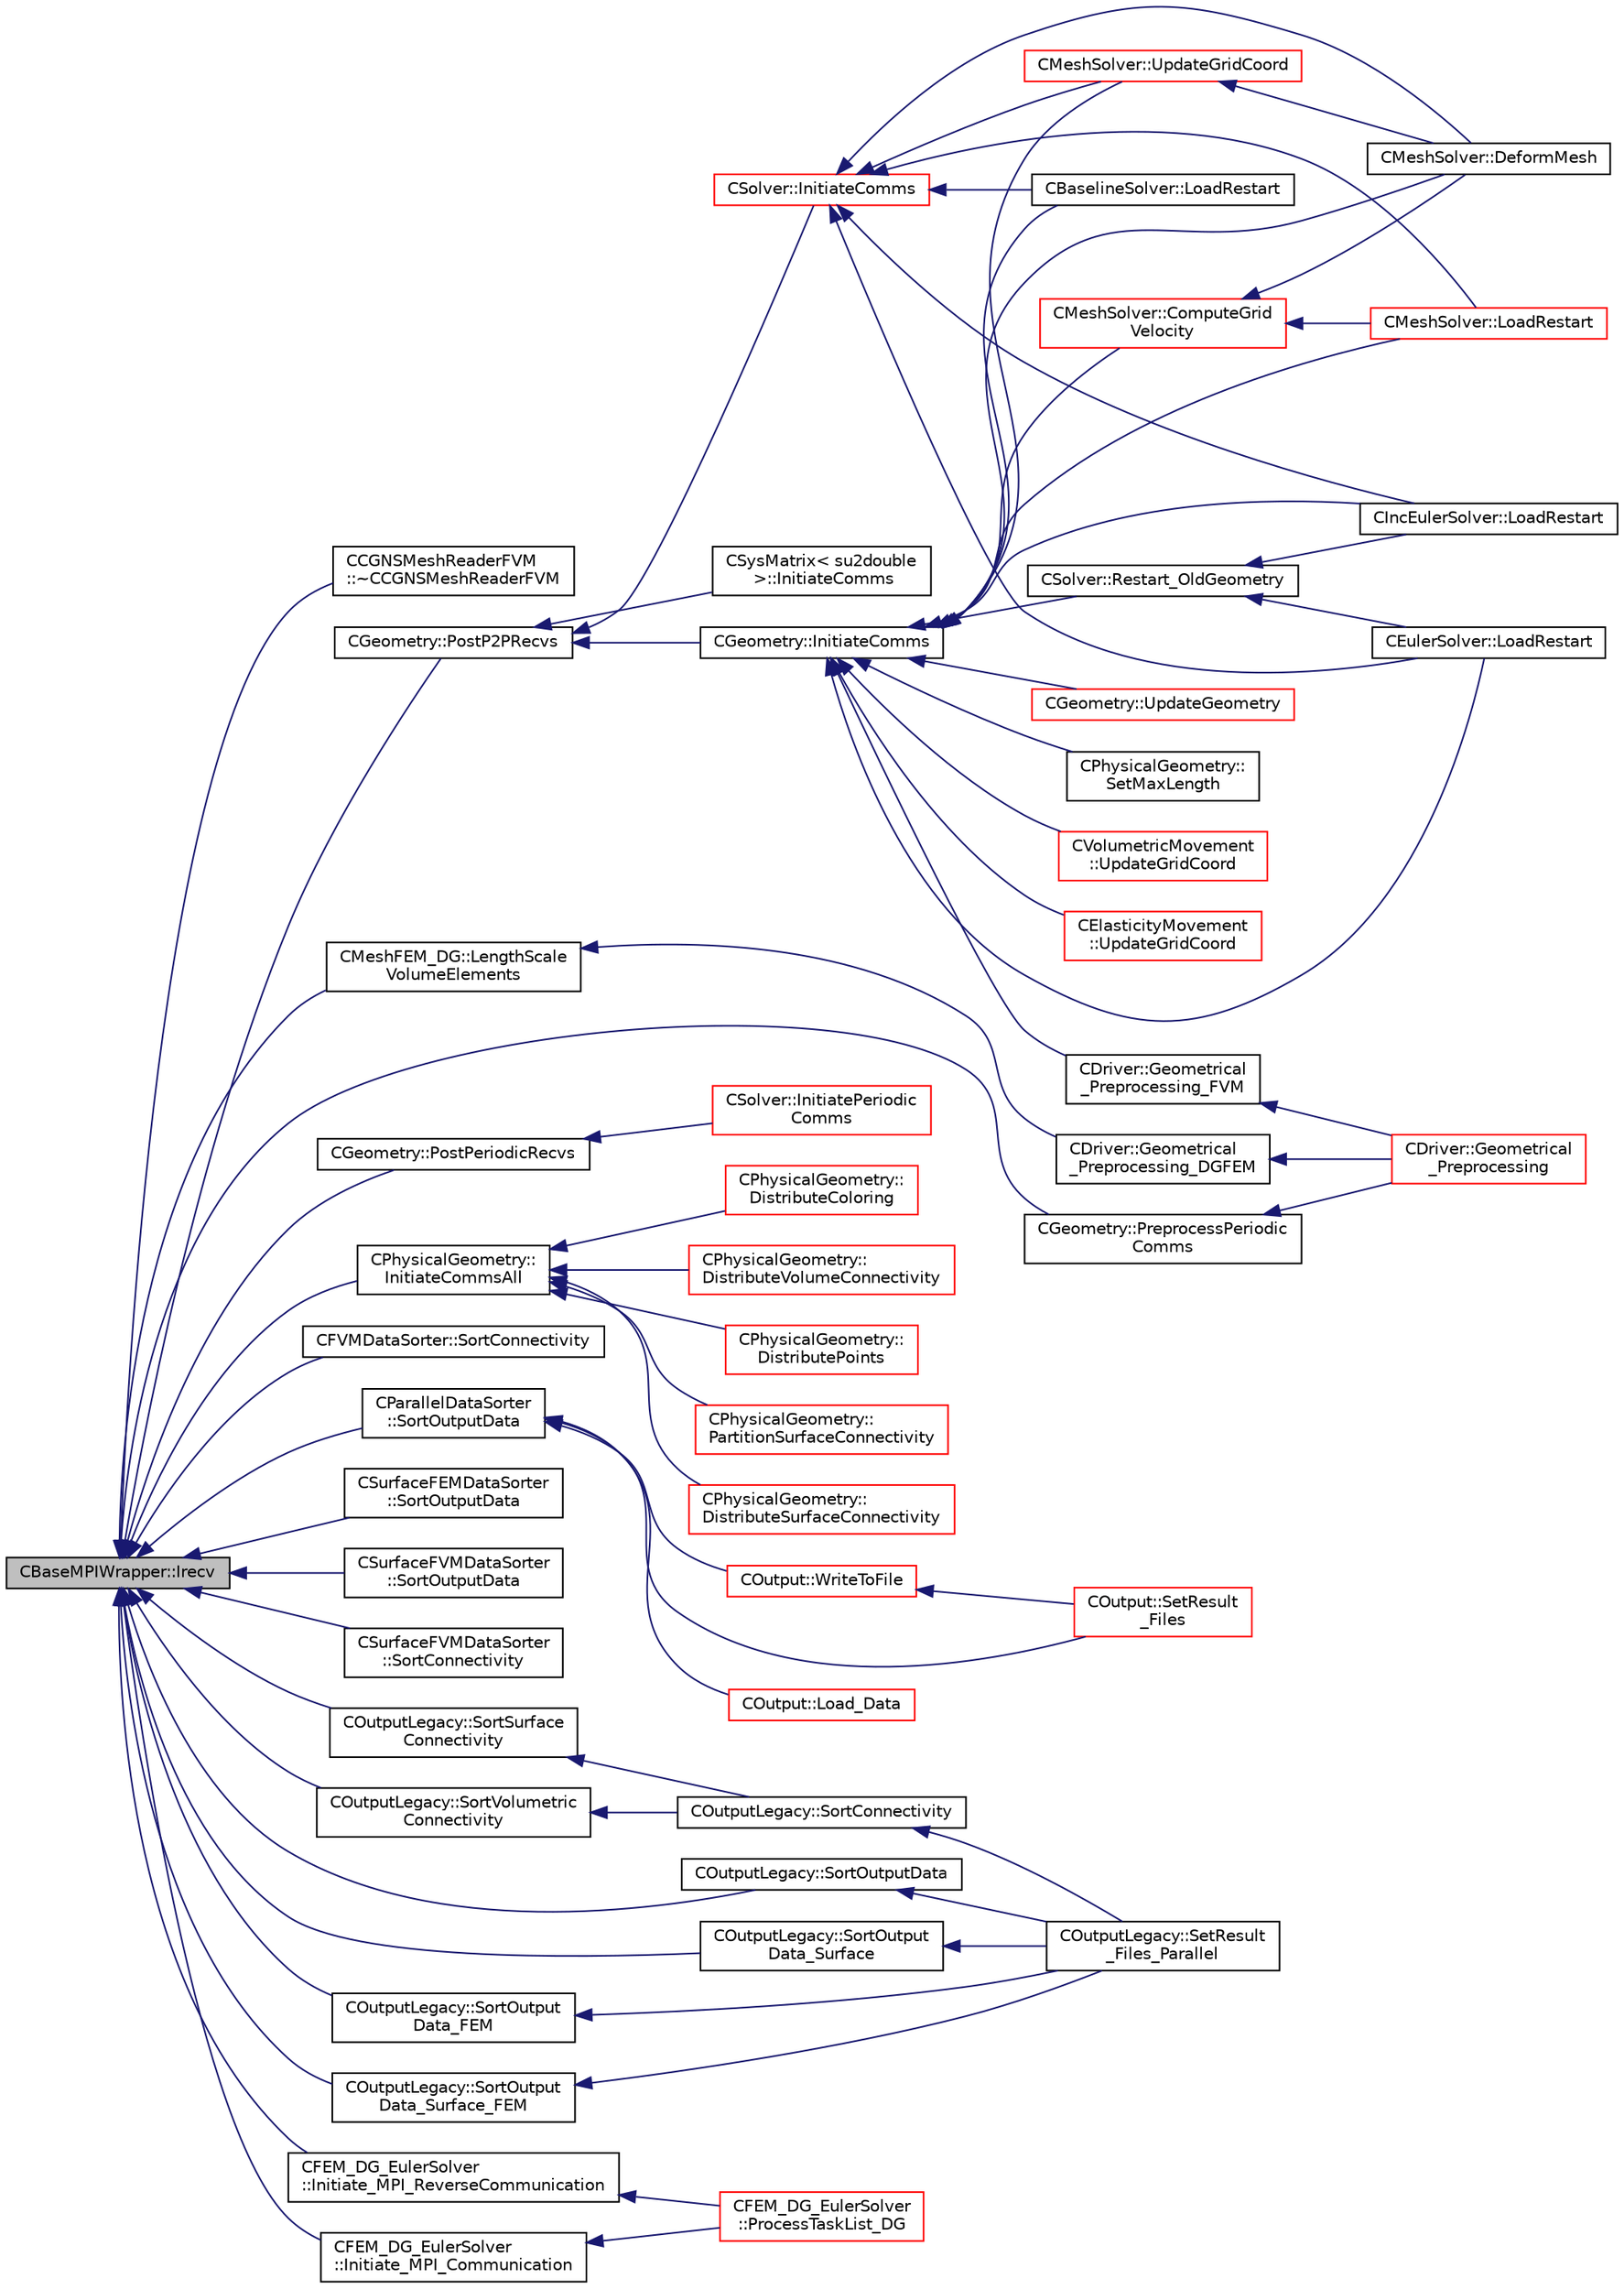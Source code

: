 digraph "CBaseMPIWrapper::Irecv"
{
  edge [fontname="Helvetica",fontsize="10",labelfontname="Helvetica",labelfontsize="10"];
  node [fontname="Helvetica",fontsize="10",shape=record];
  rankdir="LR";
  Node2384 [label="CBaseMPIWrapper::Irecv",height=0.2,width=0.4,color="black", fillcolor="grey75", style="filled", fontcolor="black"];
  Node2384 -> Node2385 [dir="back",color="midnightblue",fontsize="10",style="solid",fontname="Helvetica"];
  Node2385 [label="CCGNSMeshReaderFVM\l::~CCGNSMeshReaderFVM",height=0.2,width=0.4,color="black", fillcolor="white", style="filled",URL="$class_c_c_g_n_s_mesh_reader_f_v_m.html#ad13465cb3781f7d99c3f55289cd0ec1b",tooltip="Destructor of the CCGNSMeshReaderFVM class. "];
  Node2384 -> Node2386 [dir="back",color="midnightblue",fontsize="10",style="solid",fontname="Helvetica"];
  Node2386 [label="CMeshFEM_DG::LengthScale\lVolumeElements",height=0.2,width=0.4,color="black", fillcolor="white", style="filled",URL="$class_c_mesh_f_e_m___d_g.html#a35b7f0629dd61c88ca4dfbbda1c5e875",tooltip="Function, which computes a length scale of the volume elements. "];
  Node2386 -> Node2387 [dir="back",color="midnightblue",fontsize="10",style="solid",fontname="Helvetica"];
  Node2387 [label="CDriver::Geometrical\l_Preprocessing_DGFEM",height=0.2,width=0.4,color="black", fillcolor="white", style="filled",URL="$class_c_driver.html#a2d9ea1c3d957f03fa5e22fa55e3369a6",tooltip="Do the geometrical preprocessing for the DG FEM solver. "];
  Node2387 -> Node2388 [dir="back",color="midnightblue",fontsize="10",style="solid",fontname="Helvetica"];
  Node2388 [label="CDriver::Geometrical\l_Preprocessing",height=0.2,width=0.4,color="red", fillcolor="white", style="filled",URL="$class_c_driver.html#ad3d55fa299acdb779a7772bcee249004",tooltip="Construction of the edge-based data structure and the multigrid structure. "];
  Node2384 -> Node2390 [dir="back",color="midnightblue",fontsize="10",style="solid",fontname="Helvetica"];
  Node2390 [label="CGeometry::PostP2PRecvs",height=0.2,width=0.4,color="black", fillcolor="white", style="filled",URL="$class_c_geometry.html#a35dd847b43dad069e3d73e376a0f32fb",tooltip="Routine to launch non-blocking recvs only for all point-to-point communication with neighboring parti..."];
  Node2390 -> Node2391 [dir="back",color="midnightblue",fontsize="10",style="solid",fontname="Helvetica"];
  Node2391 [label="CGeometry::InitiateComms",height=0.2,width=0.4,color="black", fillcolor="white", style="filled",URL="$class_c_geometry.html#aade184b0616ad6d83a721f1b17473df3",tooltip="Routine to load a geometric quantity into the data structures for MPI point-to-point communication an..."];
  Node2391 -> Node2392 [dir="back",color="midnightblue",fontsize="10",style="solid",fontname="Helvetica"];
  Node2392 [label="CGeometry::UpdateGeometry",height=0.2,width=0.4,color="red", fillcolor="white", style="filled",URL="$class_c_geometry.html#a19a4ef04ee51e37dc80cebf429e71a55",tooltip="Update the multi-grid structure and the wall-distance. "];
  Node2391 -> Node2403 [dir="back",color="midnightblue",fontsize="10",style="solid",fontname="Helvetica"];
  Node2403 [label="CPhysicalGeometry::\lSetMaxLength",height=0.2,width=0.4,color="black", fillcolor="white", style="filled",URL="$class_c_physical_geometry.html#a2b4568d0c08c7035c9ad4b07c4561b2c",tooltip="Set the maximum cell-center to cell-center distance for CVs. "];
  Node2391 -> Node2404 [dir="back",color="midnightblue",fontsize="10",style="solid",fontname="Helvetica"];
  Node2404 [label="CVolumetricMovement\l::UpdateGridCoord",height=0.2,width=0.4,color="red", fillcolor="white", style="filled",URL="$class_c_volumetric_movement.html#aad474762b9f95bb5c867fe33fdb4efba",tooltip="Update the value of the coordinates after the grid movement. "];
  Node2391 -> Node2427 [dir="back",color="midnightblue",fontsize="10",style="solid",fontname="Helvetica"];
  Node2427 [label="CElasticityMovement\l::UpdateGridCoord",height=0.2,width=0.4,color="red", fillcolor="white", style="filled",URL="$class_c_elasticity_movement.html#ae7d22e0f0d88bdc3be317d46f90c52d7",tooltip="Update the value of the coordinates after the grid movement. "];
  Node2391 -> Node2429 [dir="back",color="midnightblue",fontsize="10",style="solid",fontname="Helvetica"];
  Node2429 [label="CDriver::Geometrical\l_Preprocessing_FVM",height=0.2,width=0.4,color="black", fillcolor="white", style="filled",URL="$class_c_driver.html#a2007d2233a2d935a90140499ec4822a4",tooltip="Geometrical_Preprocessing_FVM. "];
  Node2429 -> Node2388 [dir="back",color="midnightblue",fontsize="10",style="solid",fontname="Helvetica"];
  Node2391 -> Node2430 [dir="back",color="midnightblue",fontsize="10",style="solid",fontname="Helvetica"];
  Node2430 [label="CEulerSolver::LoadRestart",height=0.2,width=0.4,color="black", fillcolor="white", style="filled",URL="$class_c_euler_solver.html#a463d0854ec9cfb4a277794df9329ebae",tooltip="Load a solution from a restart file. "];
  Node2391 -> Node2431 [dir="back",color="midnightblue",fontsize="10",style="solid",fontname="Helvetica"];
  Node2431 [label="CIncEulerSolver::LoadRestart",height=0.2,width=0.4,color="black", fillcolor="white", style="filled",URL="$class_c_inc_euler_solver.html#aa4c572590c60bbc0f3db269eb55ea12f",tooltip="Load a solution from a restart file. "];
  Node2391 -> Node2432 [dir="back",color="midnightblue",fontsize="10",style="solid",fontname="Helvetica"];
  Node2432 [label="CSolver::Restart_OldGeometry",height=0.2,width=0.4,color="black", fillcolor="white", style="filled",URL="$class_c_solver.html#a5a2c57500290322ac02752f98fa1f163",tooltip="Load the geometries at the previous time states n and nM1. "];
  Node2432 -> Node2430 [dir="back",color="midnightblue",fontsize="10",style="solid",fontname="Helvetica"];
  Node2432 -> Node2431 [dir="back",color="midnightblue",fontsize="10",style="solid",fontname="Helvetica"];
  Node2391 -> Node2433 [dir="back",color="midnightblue",fontsize="10",style="solid",fontname="Helvetica"];
  Node2433 [label="CBaselineSolver::LoadRestart",height=0.2,width=0.4,color="black", fillcolor="white", style="filled",URL="$class_c_baseline_solver.html#acb5f7a5211dcf8ba4337e9b251024553",tooltip="Load a solution from a restart file. "];
  Node2391 -> Node2434 [dir="back",color="midnightblue",fontsize="10",style="solid",fontname="Helvetica"];
  Node2434 [label="CMeshSolver::DeformMesh",height=0.2,width=0.4,color="black", fillcolor="white", style="filled",URL="$class_c_mesh_solver.html#a9f95488da182ba844e5ea3cd0d613399",tooltip="Grid deformation using the linear elasticity equations. "];
  Node2391 -> Node2435 [dir="back",color="midnightblue",fontsize="10",style="solid",fontname="Helvetica"];
  Node2435 [label="CMeshSolver::UpdateGridCoord",height=0.2,width=0.4,color="red", fillcolor="white", style="filled",URL="$class_c_mesh_solver.html#a2bec69d4296fc697955ebfff9d899971",tooltip="Update the value of the coordinates after the grid movement. "];
  Node2435 -> Node2434 [dir="back",color="midnightblue",fontsize="10",style="solid",fontname="Helvetica"];
  Node2391 -> Node2437 [dir="back",color="midnightblue",fontsize="10",style="solid",fontname="Helvetica"];
  Node2437 [label="CMeshSolver::ComputeGrid\lVelocity",height=0.2,width=0.4,color="red", fillcolor="white", style="filled",URL="$class_c_mesh_solver.html#af8ed30c05a9adae36d8b41a88a53a448",tooltip="Compute the grid velocity form the displacements of the mesh. "];
  Node2437 -> Node2434 [dir="back",color="midnightblue",fontsize="10",style="solid",fontname="Helvetica"];
  Node2437 -> Node2438 [dir="back",color="midnightblue",fontsize="10",style="solid",fontname="Helvetica"];
  Node2438 [label="CMeshSolver::LoadRestart",height=0.2,width=0.4,color="red", fillcolor="white", style="filled",URL="$class_c_mesh_solver.html#a158c64de91317d7570e7192493fe0a19",tooltip="Load a solution from a restart file. "];
  Node2391 -> Node2438 [dir="back",color="midnightblue",fontsize="10",style="solid",fontname="Helvetica"];
  Node2390 -> Node2439 [dir="back",color="midnightblue",fontsize="10",style="solid",fontname="Helvetica"];
  Node2439 [label="CSysMatrix\< su2double\l \>::InitiateComms",height=0.2,width=0.4,color="black", fillcolor="white", style="filled",URL="$class_c_sys_matrix.html#aadd2cefab1eb2049ad6af5a895d3ec17",tooltip="Routine to load a vector quantity into the data structures for MPI point-to-point communication and t..."];
  Node2390 -> Node2440 [dir="back",color="midnightblue",fontsize="10",style="solid",fontname="Helvetica"];
  Node2440 [label="CSolver::InitiateComms",height=0.2,width=0.4,color="red", fillcolor="white", style="filled",URL="$class_c_solver.html#a68ef94bc50683bd1f1d750b4a8cb7351",tooltip="Routine to load a solver quantity into the data structures for MPI point-to-point communication and t..."];
  Node2440 -> Node2430 [dir="back",color="midnightblue",fontsize="10",style="solid",fontname="Helvetica"];
  Node2440 -> Node2431 [dir="back",color="midnightblue",fontsize="10",style="solid",fontname="Helvetica"];
  Node2440 -> Node2433 [dir="back",color="midnightblue",fontsize="10",style="solid",fontname="Helvetica"];
  Node2440 -> Node2434 [dir="back",color="midnightblue",fontsize="10",style="solid",fontname="Helvetica"];
  Node2440 -> Node2435 [dir="back",color="midnightblue",fontsize="10",style="solid",fontname="Helvetica"];
  Node2440 -> Node2438 [dir="back",color="midnightblue",fontsize="10",style="solid",fontname="Helvetica"];
  Node2384 -> Node2529 [dir="back",color="midnightblue",fontsize="10",style="solid",fontname="Helvetica"];
  Node2529 [label="CGeometry::PreprocessPeriodic\lComms",height=0.2,width=0.4,color="black", fillcolor="white", style="filled",URL="$class_c_geometry.html#a7c4fd8aa54722efc3d52a7cb70485ecb",tooltip="Routine to set up persistent data structures for periodic communications. "];
  Node2529 -> Node2388 [dir="back",color="midnightblue",fontsize="10",style="solid",fontname="Helvetica"];
  Node2384 -> Node2530 [dir="back",color="midnightblue",fontsize="10",style="solid",fontname="Helvetica"];
  Node2530 [label="CGeometry::PostPeriodicRecvs",height=0.2,width=0.4,color="black", fillcolor="white", style="filled",URL="$class_c_geometry.html#af70a67a8eee173285714b2eb5b819f46",tooltip="Routine to launch non-blocking recvs only for all periodic communication with neighboring partitions..."];
  Node2530 -> Node2531 [dir="back",color="midnightblue",fontsize="10",style="solid",fontname="Helvetica"];
  Node2531 [label="CSolver::InitiatePeriodic\lComms",height=0.2,width=0.4,color="red", fillcolor="white", style="filled",URL="$class_c_solver.html#aab8e1cac165d11ef85d9dd5588b3ea03",tooltip="Routine to load a solver quantity into the data structures for MPI periodic communication and to laun..."];
  Node2384 -> Node2535 [dir="back",color="midnightblue",fontsize="10",style="solid",fontname="Helvetica"];
  Node2535 [label="CPhysicalGeometry::\lInitiateCommsAll",height=0.2,width=0.4,color="black", fillcolor="white", style="filled",URL="$class_c_physical_geometry.html#af14657436bea293f70e5543b34e9da2b",tooltip="Routine to launch non-blocking sends and recvs amongst all processors. "];
  Node2535 -> Node2536 [dir="back",color="midnightblue",fontsize="10",style="solid",fontname="Helvetica"];
  Node2536 [label="CPhysicalGeometry::\lDistributeColoring",height=0.2,width=0.4,color="red", fillcolor="white", style="filled",URL="$class_c_physical_geometry.html#a62179e920f6a9f5e5f9e687ca41c4a63",tooltip="Distributes the coloring from ParMETIS so that each rank has complete information about the local gri..."];
  Node2535 -> Node2538 [dir="back",color="midnightblue",fontsize="10",style="solid",fontname="Helvetica"];
  Node2538 [label="CPhysicalGeometry::\lDistributeVolumeConnectivity",height=0.2,width=0.4,color="red", fillcolor="white", style="filled",URL="$class_c_physical_geometry.html#a6bfe516633384c6a52fc2ac0a570217f",tooltip="Distribute the connectivity for a single volume element type across all ranks based on a ParMETIS col..."];
  Node2535 -> Node2539 [dir="back",color="midnightblue",fontsize="10",style="solid",fontname="Helvetica"];
  Node2539 [label="CPhysicalGeometry::\lDistributePoints",height=0.2,width=0.4,color="red", fillcolor="white", style="filled",URL="$class_c_physical_geometry.html#a1657020a6334a6be8770a8d3b3fccbad",tooltip="Distribute the grid points, including ghost points, across all ranks based on a ParMETIS coloring..."];
  Node2535 -> Node2540 [dir="back",color="midnightblue",fontsize="10",style="solid",fontname="Helvetica"];
  Node2540 [label="CPhysicalGeometry::\lPartitionSurfaceConnectivity",height=0.2,width=0.4,color="red", fillcolor="white", style="filled",URL="$class_c_physical_geometry.html#abb92b4ce2bf3bf4448180558a1dee85a",tooltip="Partition the marker connectivity held on the master rank according to a linear partitioning. "];
  Node2535 -> Node2541 [dir="back",color="midnightblue",fontsize="10",style="solid",fontname="Helvetica"];
  Node2541 [label="CPhysicalGeometry::\lDistributeSurfaceConnectivity",height=0.2,width=0.4,color="red", fillcolor="white", style="filled",URL="$class_c_physical_geometry.html#ab129d8da80848e89b8e97e309f4c1bc0",tooltip="Distribute the connectivity for a single surface element type in all markers across all ranks based o..."];
  Node2384 -> Node2542 [dir="back",color="midnightblue",fontsize="10",style="solid",fontname="Helvetica"];
  Node2542 [label="CFVMDataSorter::SortConnectivity",height=0.2,width=0.4,color="black", fillcolor="white", style="filled",URL="$class_c_f_v_m_data_sorter.html#a0a1b263a6fddcf58bd0cff475f5db975",tooltip="Sort the connectivities (volume and surface) into data structures used for output file writing..."];
  Node2384 -> Node2543 [dir="back",color="midnightblue",fontsize="10",style="solid",fontname="Helvetica"];
  Node2543 [label="CParallelDataSorter\l::SortOutputData",height=0.2,width=0.4,color="black", fillcolor="white", style="filled",URL="$class_c_parallel_data_sorter.html#a44dd56ef2671d15e21eacf3fda758a83",tooltip="Sort the output data for each grid node into a linear partitioning across all processors. "];
  Node2543 -> Node2544 [dir="back",color="midnightblue",fontsize="10",style="solid",fontname="Helvetica"];
  Node2544 [label="COutput::Load_Data",height=0.2,width=0.4,color="red", fillcolor="white", style="filled",URL="$class_c_output.html#a0f77a2ee7a1c28591fd733bbe95951e7",tooltip="Load the data from the solvers into the data sorters and sort it for the linear partitioning. "];
  Node2543 -> Node2549 [dir="back",color="midnightblue",fontsize="10",style="solid",fontname="Helvetica"];
  Node2549 [label="COutput::WriteToFile",height=0.2,width=0.4,color="red", fillcolor="white", style="filled",URL="$class_c_output.html#af8fba1a012ec9464eb70e45d0bade78a",tooltip="Allocates the appropriate file writer based on the chosen format and writes sorted data to file..."];
  Node2549 -> Node2550 [dir="back",color="midnightblue",fontsize="10",style="solid",fontname="Helvetica"];
  Node2550 [label="COutput::SetResult\l_Files",height=0.2,width=0.4,color="red", fillcolor="white", style="filled",URL="$class_c_output.html#a8cae0e94e8769f55d5865df600acbc2f",tooltip="Loop through all requested output files and write the volume output data. "];
  Node2543 -> Node2550 [dir="back",color="midnightblue",fontsize="10",style="solid",fontname="Helvetica"];
  Node2384 -> Node2558 [dir="back",color="midnightblue",fontsize="10",style="solid",fontname="Helvetica"];
  Node2558 [label="CSurfaceFEMDataSorter\l::SortOutputData",height=0.2,width=0.4,color="black", fillcolor="white", style="filled",URL="$class_c_surface_f_e_m_data_sorter.html#a780cb416bfb4aed7697a252887821020",tooltip="Sort the output data for each grid node into a linear partitioning across all processors. "];
  Node2384 -> Node2559 [dir="back",color="midnightblue",fontsize="10",style="solid",fontname="Helvetica"];
  Node2559 [label="CSurfaceFVMDataSorter\l::SortOutputData",height=0.2,width=0.4,color="black", fillcolor="white", style="filled",URL="$class_c_surface_f_v_m_data_sorter.html#a4b8538d5b9c3afd3633110881498405f",tooltip="Sort the output data for each grid node into a linear partitioning across all processors. "];
  Node2384 -> Node2560 [dir="back",color="midnightblue",fontsize="10",style="solid",fontname="Helvetica"];
  Node2560 [label="CSurfaceFVMDataSorter\l::SortConnectivity",height=0.2,width=0.4,color="black", fillcolor="white", style="filled",URL="$class_c_surface_f_v_m_data_sorter.html#ad3324697df87ddab2cc804157b844591",tooltip="Sort the connectivities (volume and surface) into data structures used for output file writing..."];
  Node2384 -> Node2561 [dir="back",color="midnightblue",fontsize="10",style="solid",fontname="Helvetica"];
  Node2561 [label="COutputLegacy::SortVolumetric\lConnectivity",height=0.2,width=0.4,color="black", fillcolor="white", style="filled",URL="$class_c_output_legacy.html#a6cdafc6802c64729cbf7c8ac73cfff12",tooltip="Sort the connectivity for a single volume element type into a linear partitioning across all processo..."];
  Node2561 -> Node2562 [dir="back",color="midnightblue",fontsize="10",style="solid",fontname="Helvetica"];
  Node2562 [label="COutputLegacy::SortConnectivity",height=0.2,width=0.4,color="black", fillcolor="white", style="filled",URL="$class_c_output_legacy.html#af4fb758e9fa66d19847d369f45fa888c",tooltip="Sort the connectivities (volume and surface) into data structures used for output file writing..."];
  Node2562 -> Node2563 [dir="back",color="midnightblue",fontsize="10",style="solid",fontname="Helvetica"];
  Node2563 [label="COutputLegacy::SetResult\l_Files_Parallel",height=0.2,width=0.4,color="black", fillcolor="white", style="filled",URL="$class_c_output_legacy.html#a9e7832982d8237df4df455b027fd203b",tooltip="Writes and organizes the all the output files, except the history one, for parallel computations..."];
  Node2384 -> Node2564 [dir="back",color="midnightblue",fontsize="10",style="solid",fontname="Helvetica"];
  Node2564 [label="COutputLegacy::SortSurface\lConnectivity",height=0.2,width=0.4,color="black", fillcolor="white", style="filled",URL="$class_c_output_legacy.html#aec9ba1efa4f3a3eb8be0be04f5ca5a60",tooltip="Sort the connectivity for a single surface element type into a linear partitioning across all process..."];
  Node2564 -> Node2562 [dir="back",color="midnightblue",fontsize="10",style="solid",fontname="Helvetica"];
  Node2384 -> Node2565 [dir="back",color="midnightblue",fontsize="10",style="solid",fontname="Helvetica"];
  Node2565 [label="COutputLegacy::SortOutputData",height=0.2,width=0.4,color="black", fillcolor="white", style="filled",URL="$class_c_output_legacy.html#a8b91f6a8dd305c437fd71cf4b5c5a78c",tooltip="Sort the output data for each grid node into a linear partitioning across all processors. "];
  Node2565 -> Node2563 [dir="back",color="midnightblue",fontsize="10",style="solid",fontname="Helvetica"];
  Node2384 -> Node2566 [dir="back",color="midnightblue",fontsize="10",style="solid",fontname="Helvetica"];
  Node2566 [label="COutputLegacy::SortOutput\lData_Surface",height=0.2,width=0.4,color="black", fillcolor="white", style="filled",URL="$class_c_output_legacy.html#a5c23eeb86aa98254ef9e083a967dd9d3",tooltip="Sort the surface output data for each grid node into a linear partitioning across all processors..."];
  Node2566 -> Node2563 [dir="back",color="midnightblue",fontsize="10",style="solid",fontname="Helvetica"];
  Node2384 -> Node2567 [dir="back",color="midnightblue",fontsize="10",style="solid",fontname="Helvetica"];
  Node2567 [label="COutputLegacy::SortOutput\lData_FEM",height=0.2,width=0.4,color="black", fillcolor="white", style="filled",URL="$class_c_output_legacy.html#ae7161dbd0f6cbf69532938ad7072af9e",tooltip="Sort the output data for each grid node into a linear partitioning across all processors (DG-FEM solv..."];
  Node2567 -> Node2563 [dir="back",color="midnightblue",fontsize="10",style="solid",fontname="Helvetica"];
  Node2384 -> Node2568 [dir="back",color="midnightblue",fontsize="10",style="solid",fontname="Helvetica"];
  Node2568 [label="COutputLegacy::SortOutput\lData_Surface_FEM",height=0.2,width=0.4,color="black", fillcolor="white", style="filled",URL="$class_c_output_legacy.html#ae45e01ba012e02fff282e513b9c846bf",tooltip="Sort the surface output data for each grid node into a linear partitioning across all processors (DG-..."];
  Node2568 -> Node2563 [dir="back",color="midnightblue",fontsize="10",style="solid",fontname="Helvetica"];
  Node2384 -> Node2569 [dir="back",color="midnightblue",fontsize="10",style="solid",fontname="Helvetica"];
  Node2569 [label="CFEM_DG_EulerSolver\l::Initiate_MPI_Communication",height=0.2,width=0.4,color="black", fillcolor="white", style="filled",URL="$class_c_f_e_m___d_g___euler_solver.html#aef4dade05b74d3e36f5b2c91d0a6fa46",tooltip="Routine that initiates the non-blocking communication between ranks for the givem time level..."];
  Node2569 -> Node2570 [dir="back",color="midnightblue",fontsize="10",style="solid",fontname="Helvetica"];
  Node2570 [label="CFEM_DG_EulerSolver\l::ProcessTaskList_DG",height=0.2,width=0.4,color="red", fillcolor="white", style="filled",URL="$class_c_f_e_m___d_g___euler_solver.html#a651cad1a94f2024c75a1a8be347e3375",tooltip="Function, which processes the list of tasks to be executed by the DG solver. "];
  Node2384 -> Node2573 [dir="back",color="midnightblue",fontsize="10",style="solid",fontname="Helvetica"];
  Node2573 [label="CFEM_DG_EulerSolver\l::Initiate_MPI_ReverseCommunication",height=0.2,width=0.4,color="black", fillcolor="white", style="filled",URL="$class_c_f_e_m___d_g___euler_solver.html#a59148852103da2fb75a30e40f7ea4eb4",tooltip="Routine that initiates the reverse non-blocking communication between ranks. "];
  Node2573 -> Node2570 [dir="back",color="midnightblue",fontsize="10",style="solid",fontname="Helvetica"];
}
